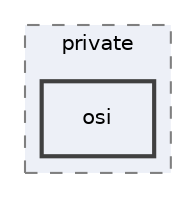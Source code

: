 digraph "bt/private/osi"
{
 // LATEX_PDF_SIZE
  edge [fontname="Helvetica",fontsize="10",labelfontname="Helvetica",labelfontsize="10"];
  node [fontname="Helvetica",fontsize="10",shape=record];
  compound=true
  subgraph clusterdir_c6c057709ab1cdeceda832595870323c {
    graph [ bgcolor="#edf0f7", pencolor="grey50", style="filled,dashed,", label="private", fontname="Helvetica", fontsize="10", URL="dir_c6c057709ab1cdeceda832595870323c.html"]
  dir_413ceb3cdad40df7e42c6b22cf0b2ed3 [shape=box, label="osi", style="filled,bold,", fillcolor="#edf0f7", color="grey25", URL="dir_413ceb3cdad40df7e42c6b22cf0b2ed3.html"];
  }
}
